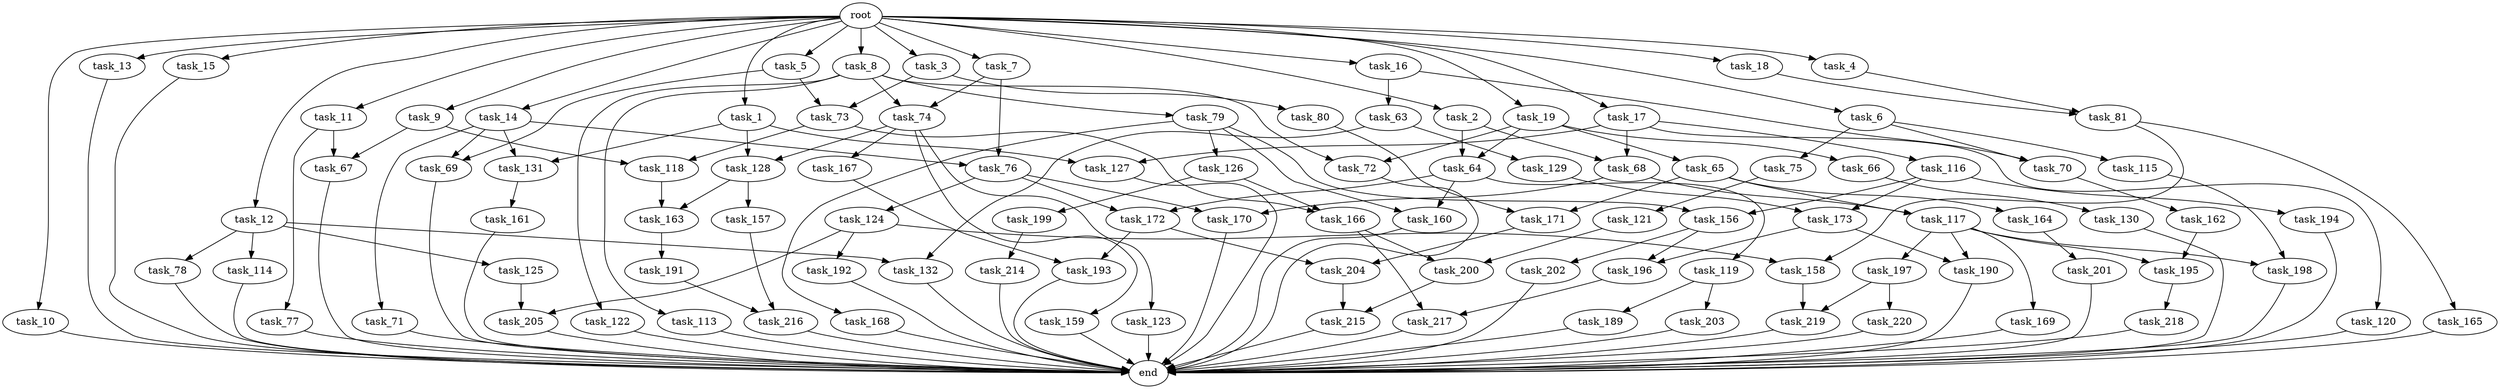 digraph G {
  root [size="0.000000"];
  task_1 [size="2.048000"];
  task_2 [size="2.048000"];
  task_3 [size="2.048000"];
  task_4 [size="2.048000"];
  task_5 [size="2.048000"];
  task_6 [size="2.048000"];
  task_7 [size="2.048000"];
  task_8 [size="2.048000"];
  task_9 [size="2.048000"];
  task_10 [size="2.048000"];
  task_11 [size="2.048000"];
  task_12 [size="2.048000"];
  task_13 [size="2.048000"];
  task_14 [size="2.048000"];
  task_15 [size="2.048000"];
  task_16 [size="2.048000"];
  task_17 [size="2.048000"];
  task_18 [size="2.048000"];
  task_19 [size="2.048000"];
  task_63 [size="154618822.656000"];
  task_64 [size="1941325217.792000"];
  task_65 [size="1099511627.776000"];
  task_66 [size="1099511627.776000"];
  task_67 [size="1821066133.504000"];
  task_68 [size="2559800508.416000"];
  task_69 [size="1168231104.512000"];
  task_70 [size="223338299.392000"];
  task_71 [size="1099511627.776000"];
  task_72 [size="1529008357.376000"];
  task_73 [size="687194767.360000"];
  task_74 [size="2147483648.000000"];
  task_75 [size="68719476.736000"];
  task_76 [size="2817498546.176000"];
  task_77 [size="429496729.600000"];
  task_78 [size="1717986918.400000"];
  task_79 [size="429496729.600000"];
  task_80 [size="618475290.624000"];
  task_81 [size="498216206.336000"];
  task_113 [size="429496729.600000"];
  task_114 [size="1717986918.400000"];
  task_115 [size="68719476.736000"];
  task_116 [size="1717986918.400000"];
  task_117 [size="687194767.360000"];
  task_118 [size="2491081031.680000"];
  task_119 [size="274877906.944000"];
  task_120 [size="1717986918.400000"];
  task_121 [size="1099511627.776000"];
  task_122 [size="429496729.600000"];
  task_123 [size="274877906.944000"];
  task_124 [size="1717986918.400000"];
  task_125 [size="1717986918.400000"];
  task_126 [size="429496729.600000"];
  task_127 [size="3435973836.800000"];
  task_128 [size="1992864825.344000"];
  task_129 [size="429496729.600000"];
  task_130 [size="68719476.736000"];
  task_131 [size="2817498546.176000"];
  task_132 [size="2147483648.000000"];
  task_156 [size="498216206.336000"];
  task_157 [size="841813590.016000"];
  task_158 [size="1271310319.616000"];
  task_159 [size="274877906.944000"];
  task_160 [size="704374636.544000"];
  task_161 [size="68719476.736000"];
  task_162 [size="618475290.624000"];
  task_163 [size="1271310319.616000"];
  task_164 [size="68719476.736000"];
  task_165 [size="841813590.016000"];
  task_166 [size="1529008357.376000"];
  task_167 [size="274877906.944000"];
  task_168 [size="429496729.600000"];
  task_169 [size="618475290.624000"];
  task_170 [size="2336462209.024000"];
  task_171 [size="498216206.336000"];
  task_172 [size="1992864825.344000"];
  task_173 [size="1786706395.136000"];
  task_189 [size="1391569403.904000"];
  task_190 [size="1717986918.400000"];
  task_191 [size="429496729.600000"];
  task_192 [size="429496729.600000"];
  task_193 [size="773094113.280000"];
  task_194 [size="68719476.736000"];
  task_195 [size="773094113.280000"];
  task_196 [size="2817498546.176000"];
  task_197 [size="618475290.624000"];
  task_198 [size="1236950581.248000"];
  task_199 [size="429496729.600000"];
  task_200 [size="1460288880.640000"];
  task_201 [size="841813590.016000"];
  task_202 [size="1717986918.400000"];
  task_203 [size="1391569403.904000"];
  task_204 [size="1546188226.560000"];
  task_205 [size="1271310319.616000"];
  task_214 [size="1099511627.776000"];
  task_215 [size="996432412.672000"];
  task_216 [size="1271310319.616000"];
  task_217 [size="2559800508.416000"];
  task_218 [size="1391569403.904000"];
  task_219 [size="1374389534.720000"];
  task_220 [size="274877906.944000"];
  end [size="0.000000"];

  root -> task_1 [size="1.000000"];
  root -> task_2 [size="1.000000"];
  root -> task_3 [size="1.000000"];
  root -> task_4 [size="1.000000"];
  root -> task_5 [size="1.000000"];
  root -> task_6 [size="1.000000"];
  root -> task_7 [size="1.000000"];
  root -> task_8 [size="1.000000"];
  root -> task_9 [size="1.000000"];
  root -> task_10 [size="1.000000"];
  root -> task_11 [size="1.000000"];
  root -> task_12 [size="1.000000"];
  root -> task_13 [size="1.000000"];
  root -> task_14 [size="1.000000"];
  root -> task_15 [size="1.000000"];
  root -> task_16 [size="1.000000"];
  root -> task_17 [size="1.000000"];
  root -> task_18 [size="1.000000"];
  root -> task_19 [size="1.000000"];
  task_1 -> task_127 [size="838860800.000000"];
  task_1 -> task_128 [size="838860800.000000"];
  task_1 -> task_131 [size="838860800.000000"];
  task_2 -> task_64 [size="411041792.000000"];
  task_2 -> task_68 [size="411041792.000000"];
  task_3 -> task_73 [size="301989888.000000"];
  task_3 -> task_80 [size="301989888.000000"];
  task_4 -> task_81 [size="33554432.000000"];
  task_5 -> task_69 [size="33554432.000000"];
  task_5 -> task_73 [size="33554432.000000"];
  task_6 -> task_70 [size="33554432.000000"];
  task_6 -> task_75 [size="33554432.000000"];
  task_6 -> task_115 [size="33554432.000000"];
  task_7 -> task_74 [size="838860800.000000"];
  task_7 -> task_76 [size="838860800.000000"];
  task_8 -> task_72 [size="209715200.000000"];
  task_8 -> task_74 [size="209715200.000000"];
  task_8 -> task_79 [size="209715200.000000"];
  task_8 -> task_113 [size="209715200.000000"];
  task_8 -> task_122 [size="209715200.000000"];
  task_9 -> task_67 [size="679477248.000000"];
  task_9 -> task_118 [size="679477248.000000"];
  task_10 -> end [size="1.000000"];
  task_11 -> task_67 [size="209715200.000000"];
  task_11 -> task_77 [size="209715200.000000"];
  task_12 -> task_78 [size="838860800.000000"];
  task_12 -> task_114 [size="838860800.000000"];
  task_12 -> task_125 [size="838860800.000000"];
  task_12 -> task_132 [size="838860800.000000"];
  task_13 -> end [size="1.000000"];
  task_14 -> task_69 [size="536870912.000000"];
  task_14 -> task_71 [size="536870912.000000"];
  task_14 -> task_76 [size="536870912.000000"];
  task_14 -> task_131 [size="536870912.000000"];
  task_15 -> end [size="1.000000"];
  task_16 -> task_63 [size="75497472.000000"];
  task_16 -> task_70 [size="75497472.000000"];
  task_17 -> task_68 [size="838860800.000000"];
  task_17 -> task_116 [size="838860800.000000"];
  task_17 -> task_120 [size="838860800.000000"];
  task_17 -> task_127 [size="838860800.000000"];
  task_18 -> task_81 [size="209715200.000000"];
  task_19 -> task_64 [size="536870912.000000"];
  task_19 -> task_65 [size="536870912.000000"];
  task_19 -> task_66 [size="536870912.000000"];
  task_19 -> task_72 [size="536870912.000000"];
  task_63 -> task_129 [size="209715200.000000"];
  task_63 -> task_132 [size="209715200.000000"];
  task_64 -> task_119 [size="134217728.000000"];
  task_64 -> task_160 [size="134217728.000000"];
  task_64 -> task_172 [size="134217728.000000"];
  task_65 -> task_117 [size="33554432.000000"];
  task_65 -> task_164 [size="33554432.000000"];
  task_65 -> task_171 [size="33554432.000000"];
  task_66 -> task_130 [size="33554432.000000"];
  task_67 -> end [size="1.000000"];
  task_68 -> task_117 [size="301989888.000000"];
  task_68 -> task_170 [size="301989888.000000"];
  task_69 -> end [size="1.000000"];
  task_70 -> task_162 [size="301989888.000000"];
  task_71 -> end [size="1.000000"];
  task_72 -> end [size="1.000000"];
  task_73 -> task_118 [size="536870912.000000"];
  task_73 -> task_166 [size="536870912.000000"];
  task_74 -> task_123 [size="134217728.000000"];
  task_74 -> task_128 [size="134217728.000000"];
  task_74 -> task_159 [size="134217728.000000"];
  task_74 -> task_167 [size="134217728.000000"];
  task_75 -> task_121 [size="536870912.000000"];
  task_76 -> task_124 [size="838860800.000000"];
  task_76 -> task_170 [size="838860800.000000"];
  task_76 -> task_172 [size="838860800.000000"];
  task_77 -> end [size="1.000000"];
  task_78 -> end [size="1.000000"];
  task_79 -> task_126 [size="209715200.000000"];
  task_79 -> task_156 [size="209715200.000000"];
  task_79 -> task_160 [size="209715200.000000"];
  task_79 -> task_168 [size="209715200.000000"];
  task_80 -> task_171 [size="209715200.000000"];
  task_81 -> task_158 [size="411041792.000000"];
  task_81 -> task_165 [size="411041792.000000"];
  task_113 -> end [size="1.000000"];
  task_114 -> end [size="1.000000"];
  task_115 -> task_198 [size="301989888.000000"];
  task_116 -> task_156 [size="33554432.000000"];
  task_116 -> task_173 [size="33554432.000000"];
  task_116 -> task_194 [size="33554432.000000"];
  task_117 -> task_169 [size="301989888.000000"];
  task_117 -> task_190 [size="301989888.000000"];
  task_117 -> task_195 [size="301989888.000000"];
  task_117 -> task_197 [size="301989888.000000"];
  task_117 -> task_198 [size="301989888.000000"];
  task_118 -> task_163 [size="209715200.000000"];
  task_119 -> task_189 [size="679477248.000000"];
  task_119 -> task_203 [size="679477248.000000"];
  task_120 -> end [size="1.000000"];
  task_121 -> task_200 [size="301989888.000000"];
  task_122 -> end [size="1.000000"];
  task_123 -> end [size="1.000000"];
  task_124 -> task_158 [size="209715200.000000"];
  task_124 -> task_192 [size="209715200.000000"];
  task_124 -> task_205 [size="209715200.000000"];
  task_125 -> task_205 [size="411041792.000000"];
  task_126 -> task_166 [size="209715200.000000"];
  task_126 -> task_199 [size="209715200.000000"];
  task_127 -> end [size="1.000000"];
  task_128 -> task_157 [size="411041792.000000"];
  task_128 -> task_163 [size="411041792.000000"];
  task_129 -> task_173 [size="838860800.000000"];
  task_130 -> end [size="1.000000"];
  task_131 -> task_161 [size="33554432.000000"];
  task_132 -> end [size="1.000000"];
  task_156 -> task_196 [size="838860800.000000"];
  task_156 -> task_202 [size="838860800.000000"];
  task_157 -> task_216 [size="411041792.000000"];
  task_158 -> task_219 [size="536870912.000000"];
  task_159 -> end [size="1.000000"];
  task_160 -> end [size="1.000000"];
  task_161 -> end [size="1.000000"];
  task_162 -> task_195 [size="75497472.000000"];
  task_163 -> task_191 [size="209715200.000000"];
  task_164 -> task_201 [size="411041792.000000"];
  task_165 -> end [size="1.000000"];
  task_166 -> task_200 [size="411041792.000000"];
  task_166 -> task_217 [size="411041792.000000"];
  task_167 -> task_193 [size="301989888.000000"];
  task_168 -> end [size="1.000000"];
  task_169 -> end [size="1.000000"];
  task_170 -> end [size="1.000000"];
  task_171 -> task_204 [size="679477248.000000"];
  task_172 -> task_193 [size="75497472.000000"];
  task_172 -> task_204 [size="75497472.000000"];
  task_173 -> task_190 [size="536870912.000000"];
  task_173 -> task_196 [size="536870912.000000"];
  task_189 -> end [size="1.000000"];
  task_190 -> end [size="1.000000"];
  task_191 -> task_216 [size="209715200.000000"];
  task_192 -> end [size="1.000000"];
  task_193 -> end [size="1.000000"];
  task_194 -> end [size="1.000000"];
  task_195 -> task_218 [size="679477248.000000"];
  task_196 -> task_217 [size="838860800.000000"];
  task_197 -> task_219 [size="134217728.000000"];
  task_197 -> task_220 [size="134217728.000000"];
  task_198 -> end [size="1.000000"];
  task_199 -> task_214 [size="536870912.000000"];
  task_200 -> task_215 [size="75497472.000000"];
  task_201 -> end [size="1.000000"];
  task_202 -> end [size="1.000000"];
  task_203 -> end [size="1.000000"];
  task_204 -> task_215 [size="411041792.000000"];
  task_205 -> end [size="1.000000"];
  task_214 -> end [size="1.000000"];
  task_215 -> end [size="1.000000"];
  task_216 -> end [size="1.000000"];
  task_217 -> end [size="1.000000"];
  task_218 -> end [size="1.000000"];
  task_219 -> end [size="1.000000"];
  task_220 -> end [size="1.000000"];
}
